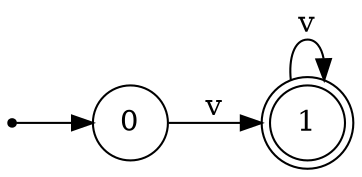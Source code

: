 digraph DFA {
  rankdir=LR;
  node [shape = doublecircle];
  1;
  node [shape = circle];
  start [shape=point];
  start -> 0;
  1 -> 1 [label="v"];
  0 -> 1 [label="v"];
}
